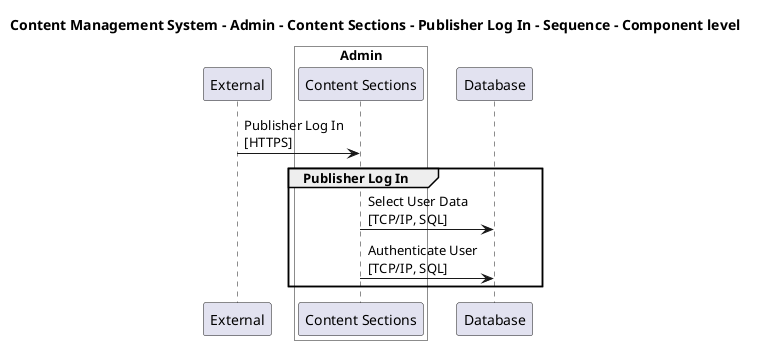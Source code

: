 @startuml

title Content Management System - Admin - Content Sections - Publisher Log In - Sequence - Component level

participant "External" as C4InterFlow.SoftwareSystems.ExternalSystem

box "Admin" #White
    participant "Content Sections" as ContentManagementSystem.SoftwareSystems.Admin.Containers.ContentSections
end box

participant "Database" as ContentManagementSystem.SoftwareSystems.Database

C4InterFlow.SoftwareSystems.ExternalSystem -> ContentManagementSystem.SoftwareSystems.Admin.Containers.ContentSections : Publisher Log In\n[HTTPS]
group Publisher Log In
ContentManagementSystem.SoftwareSystems.Admin.Containers.ContentSections -> ContentManagementSystem.SoftwareSystems.Database : Select User Data\n[TCP/IP, SQL]
ContentManagementSystem.SoftwareSystems.Admin.Containers.ContentSections -> ContentManagementSystem.SoftwareSystems.Database : Authenticate User\n[TCP/IP, SQL]
end


@enduml
